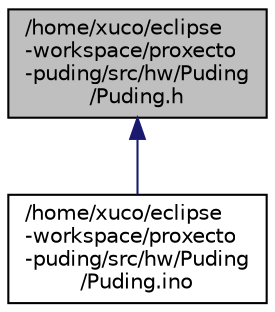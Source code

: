 digraph "/home/xuco/eclipse-workspace/proxecto-puding/src/hw/Puding/Puding.h"
{
  edge [fontname="Helvetica",fontsize="10",labelfontname="Helvetica",labelfontsize="10"];
  node [fontname="Helvetica",fontsize="10",shape=record];
  Node8 [label="/home/xuco/eclipse\l-workspace/proxecto\l-puding/src/hw/Puding\l/Puding.h",height=0.2,width=0.4,color="black", fillcolor="grey75", style="filled", fontcolor="black"];
  Node8 -> Node9 [dir="back",color="midnightblue",fontsize="10",style="solid",fontname="Helvetica"];
  Node9 [label="/home/xuco/eclipse\l-workspace/proxecto\l-puding/src/hw/Puding\l/Puding.ino",height=0.2,width=0.4,color="black", fillcolor="white", style="filled",URL="$Puding_8ino.html",tooltip="Main file. "];
}
